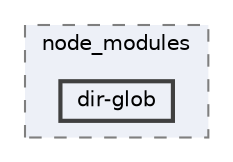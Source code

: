 digraph "pkiclassroomrescheduler/src/main/frontend/node_modules/dir-glob"
{
 // LATEX_PDF_SIZE
  bgcolor="transparent";
  edge [fontname=Helvetica,fontsize=10,labelfontname=Helvetica,labelfontsize=10];
  node [fontname=Helvetica,fontsize=10,shape=box,height=0.2,width=0.4];
  compound=true
  subgraph clusterdir_72953eda66ccb3a2722c28e1c3e6c23b {
    graph [ bgcolor="#edf0f7", pencolor="grey50", label="node_modules", fontname=Helvetica,fontsize=10 style="filled,dashed", URL="dir_72953eda66ccb3a2722c28e1c3e6c23b.html",tooltip=""]
  dir_787afbb6add21f92e2eae5d6db0bb55f [label="dir-glob", fillcolor="#edf0f7", color="grey25", style="filled,bold", URL="dir_787afbb6add21f92e2eae5d6db0bb55f.html",tooltip=""];
  }
}
